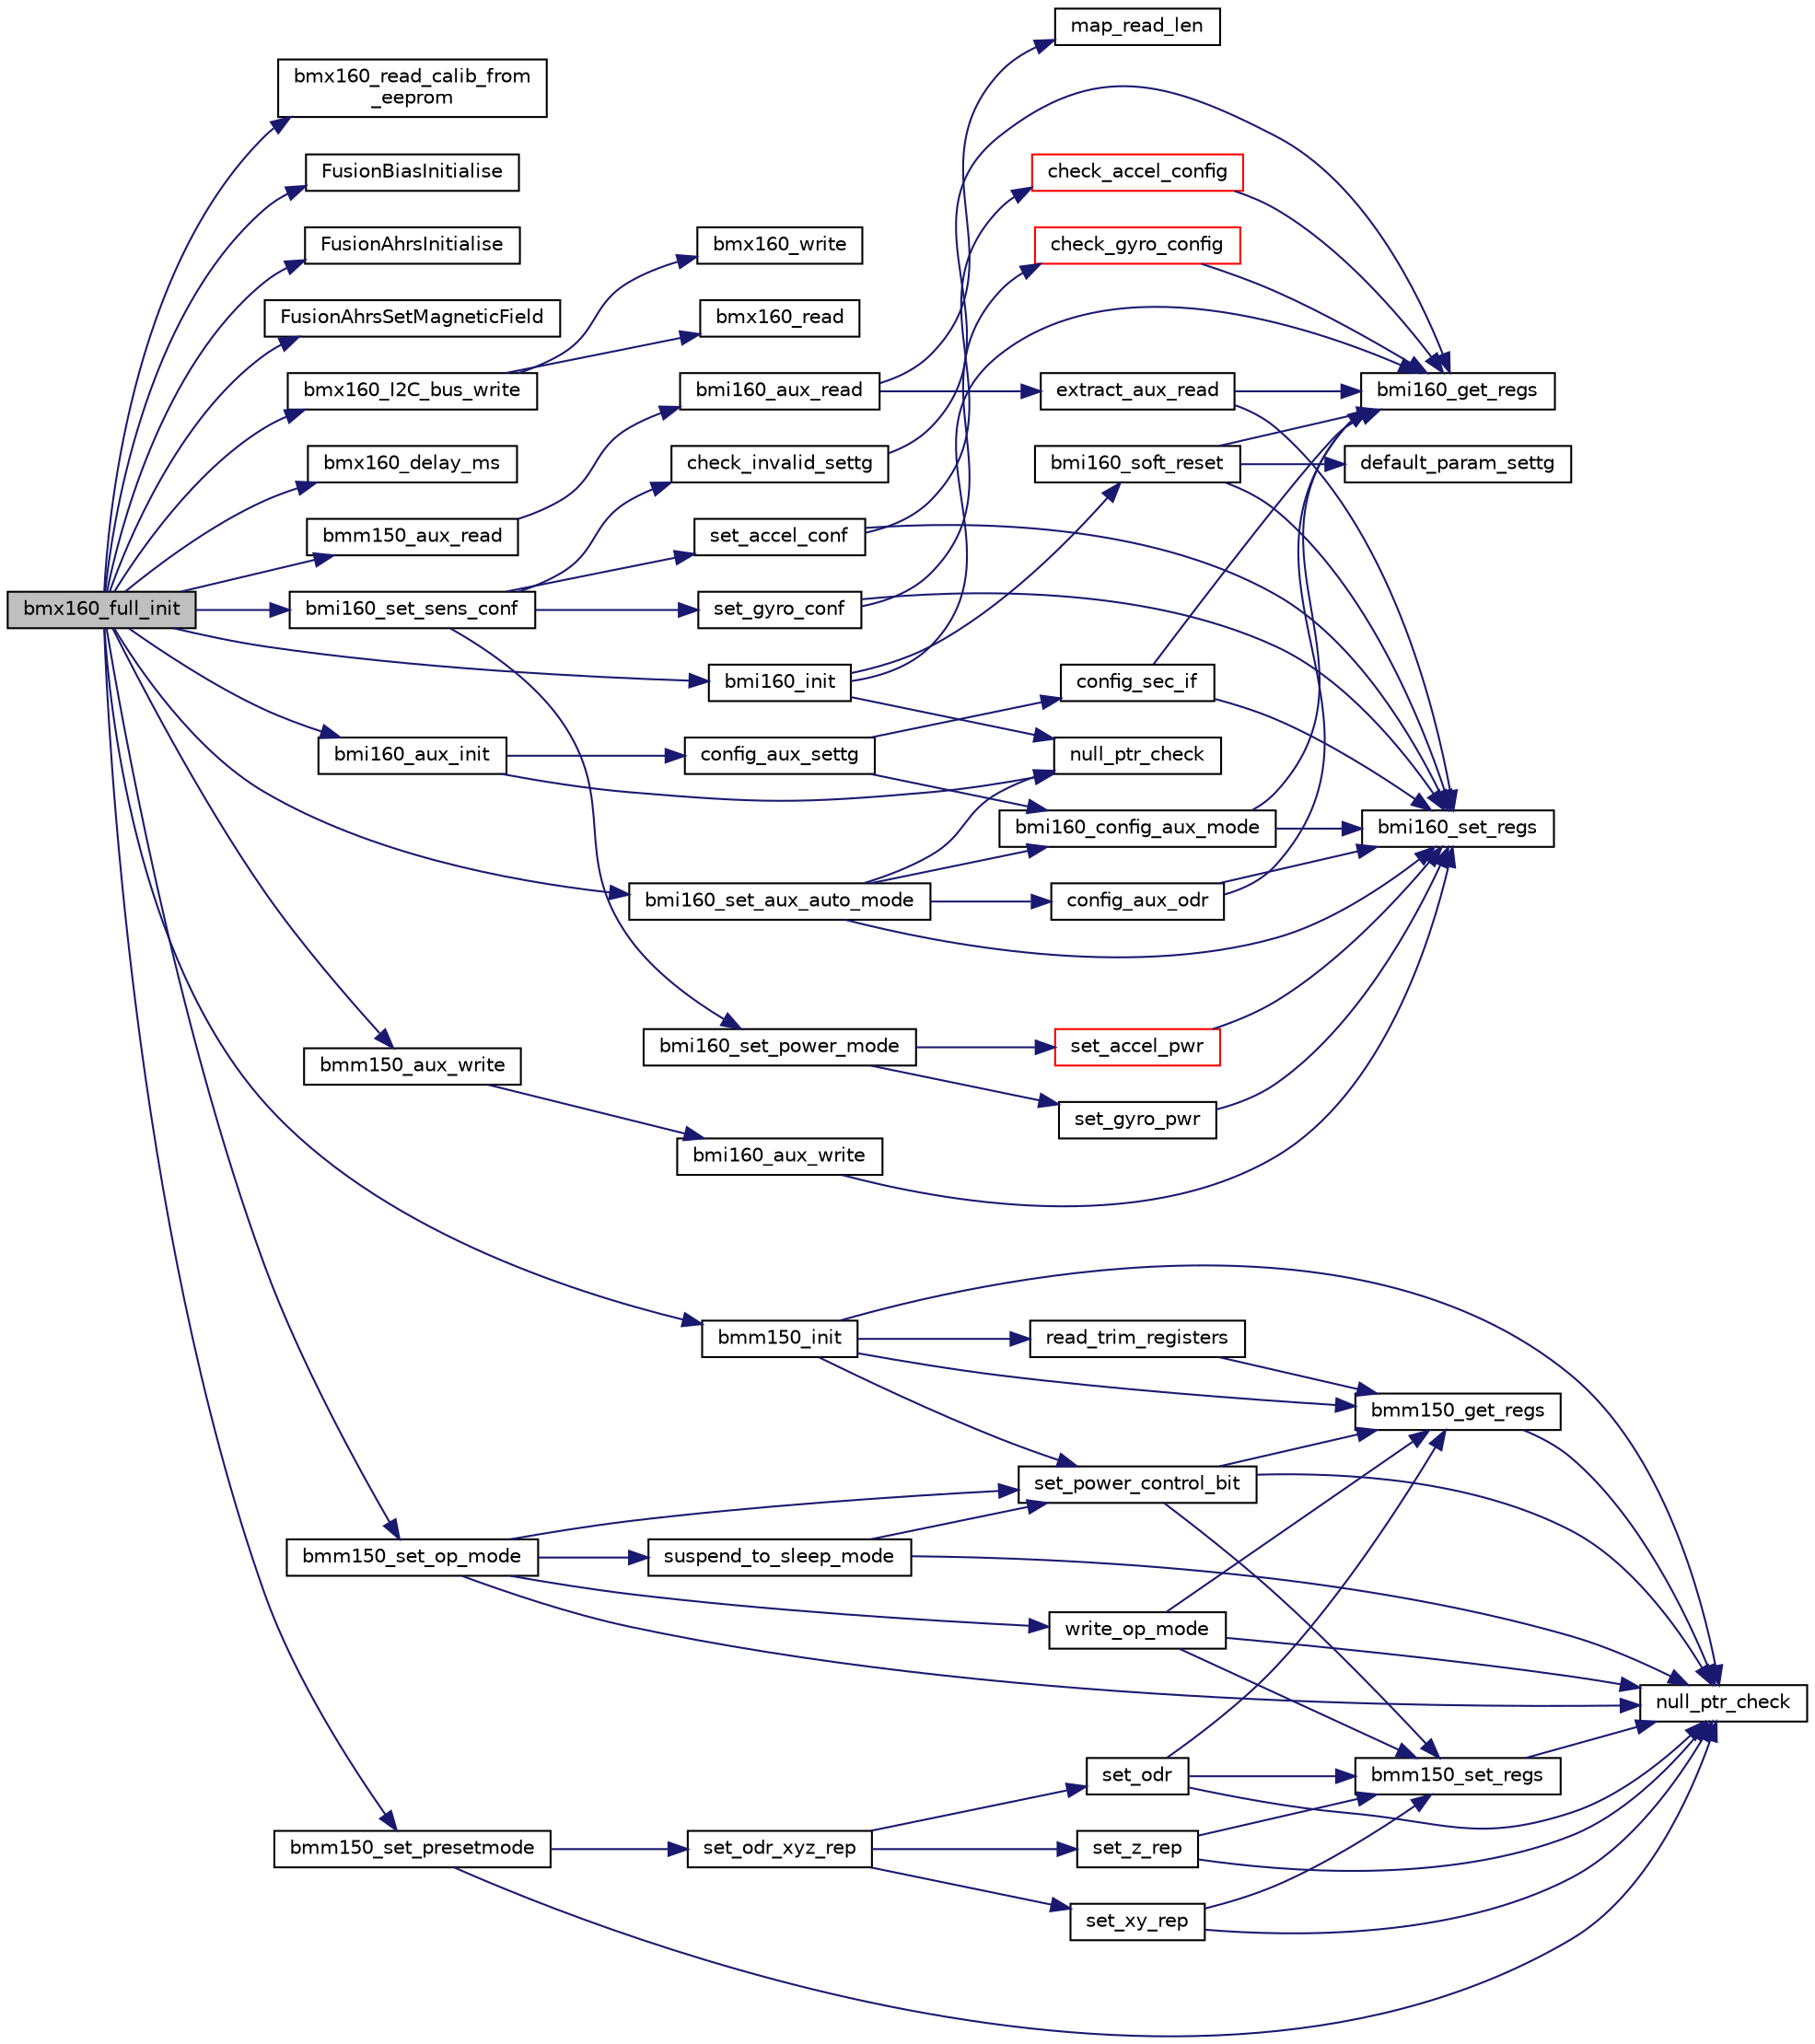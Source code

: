 digraph "bmx160_full_init"
{
  edge [fontname="Helvetica",fontsize="10",labelfontname="Helvetica",labelfontsize="10"];
  node [fontname="Helvetica",fontsize="10",shape=record];
  rankdir="LR";
  Node1 [label="bmx160_full_init",height=0.2,width=0.4,color="black", fillcolor="grey75", style="filled", fontcolor="black"];
  Node1 -> Node2 [color="midnightblue",fontsize="10",style="solid",fontname="Helvetica"];
  Node2 [label="bmx160_read_calib_from\l_eeprom",height=0.2,width=0.4,color="black", fillcolor="white", style="filled",URL="$group___b_m_x160.html#gaa63455ae5399148828ded823bdbf22ba"];
  Node1 -> Node3 [color="midnightblue",fontsize="10",style="solid",fontname="Helvetica"];
  Node3 [label="FusionBiasInitialise",height=0.2,width=0.4,color="black", fillcolor="white", style="filled",URL="$_fusion_bias_8c.html#a3360ac56dd75c9ff3a6afd3d54c8c0d2",tooltip="Initialises the gyroscope bias correction algorithm. "];
  Node1 -> Node4 [color="midnightblue",fontsize="10",style="solid",fontname="Helvetica"];
  Node4 [label="FusionAhrsInitialise",height=0.2,width=0.4,color="black", fillcolor="white", style="filled",URL="$_fusion_ahrs_8c.html#a568994ef9b159dbc200a0cdadc79ed90",tooltip="Initialises the AHRS algorithm structure. "];
  Node1 -> Node5 [color="midnightblue",fontsize="10",style="solid",fontname="Helvetica"];
  Node5 [label="FusionAhrsSetMagneticField",height=0.2,width=0.4,color="black", fillcolor="white", style="filled",URL="$_fusion_ahrs_8c.html#aee13f8ed82a6a684013c7227b87197c8",tooltip="Sets the minimum and maximum valid magnetic field magnitudes in uT. "];
  Node1 -> Node6 [color="midnightblue",fontsize="10",style="solid",fontname="Helvetica"];
  Node6 [label="bmx160_I2C_bus_write",height=0.2,width=0.4,color="black", fillcolor="white", style="filled",URL="$group___b_m_x160.html#gad8db7cde72be48b6d268b6deac45002a"];
  Node6 -> Node7 [color="midnightblue",fontsize="10",style="solid",fontname="Helvetica"];
  Node7 [label="bmx160_write",height=0.2,width=0.4,color="black", fillcolor="white", style="filled",URL="$group___b_m_x160.html#gae7be93f63edc7f69dd40264fa013d61b"];
  Node6 -> Node8 [color="midnightblue",fontsize="10",style="solid",fontname="Helvetica"];
  Node8 [label="bmx160_read",height=0.2,width=0.4,color="black", fillcolor="white", style="filled",URL="$group___b_m_x160.html#ga7bf955a507181f89471d728bd2762956"];
  Node1 -> Node9 [color="midnightblue",fontsize="10",style="solid",fontname="Helvetica"];
  Node9 [label="bmx160_delay_ms",height=0.2,width=0.4,color="black", fillcolor="white", style="filled",URL="$group___b_m_x160.html#ga3a4faab4353dc9146acac90c0c1c1d7b"];
  Node1 -> Node10 [color="midnightblue",fontsize="10",style="solid",fontname="Helvetica"];
  Node10 [label="bmm150_aux_read",height=0.2,width=0.4,color="black", fillcolor="white", style="filled",URL="$group___b_m_x160.html#ga49973b7d3a711bf0b288827eea6147d8"];
  Node10 -> Node11 [color="midnightblue",fontsize="10",style="solid",fontname="Helvetica"];
  Node11 [label="bmi160_aux_read",height=0.2,width=0.4,color="black", fillcolor="white", style="filled",URL="$bmi160_8c.html#ab7dba610f920f63a03e84d80be2aa4db",tooltip="This API reads the mention no of byte of data from the given register address of auxiliary sensor..."];
  Node11 -> Node12 [color="midnightblue",fontsize="10",style="solid",fontname="Helvetica"];
  Node12 [label="map_read_len",height=0.2,width=0.4,color="black", fillcolor="white", style="filled",URL="$bmi160_8c.html#a5ed8ca54fd90a4b2a9ebfe72311e0af7",tooltip="This API maps the actual burst read length set by user. "];
  Node11 -> Node13 [color="midnightblue",fontsize="10",style="solid",fontname="Helvetica"];
  Node13 [label="extract_aux_read",height=0.2,width=0.4,color="black", fillcolor="white", style="filled",URL="$bmi160_8c.html#a7c63c7f5da08c918629812896337223a",tooltip="This API extract the read data from auxiliary sensor. "];
  Node13 -> Node14 [color="midnightblue",fontsize="10",style="solid",fontname="Helvetica"];
  Node14 [label="bmi160_set_regs",height=0.2,width=0.4,color="black", fillcolor="white", style="filled",URL="$bmi160_8c.html#a5bea435582a9fdb2c331f64b61e0d6c5",tooltip="This API writes the given data to the register address of sensor. "];
  Node13 -> Node15 [color="midnightblue",fontsize="10",style="solid",fontname="Helvetica"];
  Node15 [label="bmi160_get_regs",height=0.2,width=0.4,color="black", fillcolor="white", style="filled",URL="$bmi160_8c.html#a9bebc4a575526f49e625a87de9478e04",tooltip="This API reads the data from the given register address of sensor. "];
  Node1 -> Node16 [color="midnightblue",fontsize="10",style="solid",fontname="Helvetica"];
  Node16 [label="bmm150_aux_write",height=0.2,width=0.4,color="black", fillcolor="white", style="filled",URL="$group___b_m_x160.html#gabdcbb50b9992b83fc2a9978e5a85b3f7"];
  Node16 -> Node17 [color="midnightblue",fontsize="10",style="solid",fontname="Helvetica"];
  Node17 [label="bmi160_aux_write",height=0.2,width=0.4,color="black", fillcolor="white", style="filled",URL="$bmi160_8c.html#a2c95d58ed7b50773fae5d97173fc6cb6",tooltip="This API writes the mention no of byte of data to the given register address of auxiliary sensor..."];
  Node17 -> Node14 [color="midnightblue",fontsize="10",style="solid",fontname="Helvetica"];
  Node1 -> Node18 [color="midnightblue",fontsize="10",style="solid",fontname="Helvetica"];
  Node18 [label="bmi160_init",height=0.2,width=0.4,color="black", fillcolor="white", style="filled",URL="$bmi160_8c.html#a7a2e8b832a4cb12b441cba7371d73f6a",tooltip="This API is the entry point for sensor.It performs the selection of I2C/SPI read mechanism according ..."];
  Node18 -> Node19 [color="midnightblue",fontsize="10",style="solid",fontname="Helvetica"];
  Node19 [label="null_ptr_check",height=0.2,width=0.4,color="black", fillcolor="white", style="filled",URL="$bmi160_8c.html#a7c59ba614abc7775f4bfcf6bf6dc3f0e",tooltip="This API is used to validate the device structure pointer for null conditions. "];
  Node18 -> Node15 [color="midnightblue",fontsize="10",style="solid",fontname="Helvetica"];
  Node18 -> Node20 [color="midnightblue",fontsize="10",style="solid",fontname="Helvetica"];
  Node20 [label="bmi160_soft_reset",height=0.2,width=0.4,color="black", fillcolor="white", style="filled",URL="$bmi160_8c.html#aa047f8bacbc2a9c14ff70841304c04d0",tooltip="This API resets and restarts the device. All register values are overwritten with default parameters..."];
  Node20 -> Node14 [color="midnightblue",fontsize="10",style="solid",fontname="Helvetica"];
  Node20 -> Node15 [color="midnightblue",fontsize="10",style="solid",fontname="Helvetica"];
  Node20 -> Node21 [color="midnightblue",fontsize="10",style="solid",fontname="Helvetica"];
  Node21 [label="default_param_settg",height=0.2,width=0.4,color="black", fillcolor="white", style="filled",URL="$bmi160_8c.html#aa27f4ba5c1d4f54a2a6223627ef4ea55",tooltip="This API sets the default configuration parameters of accel & gyro. Also maintain the previous state ..."];
  Node1 -> Node22 [color="midnightblue",fontsize="10",style="solid",fontname="Helvetica"];
  Node22 [label="bmi160_aux_init",height=0.2,width=0.4,color="black", fillcolor="white", style="filled",URL="$bmi160_8c.html#af9a909f6c1b3be1b33658b2f17632d35",tooltip="This API initialize the auxiliary sensor in order to access it. "];
  Node22 -> Node19 [color="midnightblue",fontsize="10",style="solid",fontname="Helvetica"];
  Node22 -> Node23 [color="midnightblue",fontsize="10",style="solid",fontname="Helvetica"];
  Node23 [label="config_aux_settg",height=0.2,width=0.4,color="black", fillcolor="white", style="filled",URL="$bmi160_8c.html#ab5a47e94f820032711a8cfed16a04c93",tooltip="This API configure the settings of auxiliary sensor. "];
  Node23 -> Node24 [color="midnightblue",fontsize="10",style="solid",fontname="Helvetica"];
  Node24 [label="config_sec_if",height=0.2,width=0.4,color="black", fillcolor="white", style="filled",URL="$bmi160_8c.html#a78859f2721d03969b80165e3536e063d",tooltip="This API enable the external mode configuration. "];
  Node24 -> Node14 [color="midnightblue",fontsize="10",style="solid",fontname="Helvetica"];
  Node24 -> Node15 [color="midnightblue",fontsize="10",style="solid",fontname="Helvetica"];
  Node23 -> Node25 [color="midnightblue",fontsize="10",style="solid",fontname="Helvetica"];
  Node25 [label="bmi160_config_aux_mode",height=0.2,width=0.4,color="black", fillcolor="white", style="filled",URL="$bmi160_8c.html#a1a57c45da550b97a5361e84b12f2d2a4",tooltip="This API configures the 0x4C register and settings like Auxiliary sensor manual enable/ disable and a..."];
  Node25 -> Node15 [color="midnightblue",fontsize="10",style="solid",fontname="Helvetica"];
  Node25 -> Node14 [color="midnightblue",fontsize="10",style="solid",fontname="Helvetica"];
  Node1 -> Node26 [color="midnightblue",fontsize="10",style="solid",fontname="Helvetica"];
  Node26 [label="bmm150_init",height=0.2,width=0.4,color="black", fillcolor="white", style="filled",URL="$bmm150_8c.html#ab4897d93fb8406c61d6bfab44de8c054",tooltip="This API is the entry point, Call this API before using other APIs. This API reads the chip-id of the..."];
  Node26 -> Node27 [color="midnightblue",fontsize="10",style="solid",fontname="Helvetica"];
  Node27 [label="null_ptr_check",height=0.2,width=0.4,color="black", fillcolor="white", style="filled",URL="$bmm150_8c.html#ab0bcb8de99dc3747e6249b8406c766dc",tooltip="This internal API is used to validate the device pointer for null conditions. "];
  Node26 -> Node28 [color="midnightblue",fontsize="10",style="solid",fontname="Helvetica"];
  Node28 [label="set_power_control_bit",height=0.2,width=0.4,color="black", fillcolor="white", style="filled",URL="$bmm150_8c.html#a6993dd74a330b7d027bacaac7c171d60",tooltip="This internal API sets/resets the power control bit of 0x4B register. "];
  Node28 -> Node27 [color="midnightblue",fontsize="10",style="solid",fontname="Helvetica"];
  Node28 -> Node29 [color="midnightblue",fontsize="10",style="solid",fontname="Helvetica"];
  Node29 [label="bmm150_get_regs",height=0.2,width=0.4,color="black", fillcolor="white", style="filled",URL="$bmm150_8c.html#ac3b65c846fa1d826b2addbbef4292a9c",tooltip="This API reads the data from the given register address of the sensor. "];
  Node29 -> Node27 [color="midnightblue",fontsize="10",style="solid",fontname="Helvetica"];
  Node28 -> Node30 [color="midnightblue",fontsize="10",style="solid",fontname="Helvetica"];
  Node30 [label="bmm150_set_regs",height=0.2,width=0.4,color="black", fillcolor="white", style="filled",URL="$bmm150_8c.html#a88285b4abe005f21a5cc9392dddb9de9",tooltip="This API writes the given data to the register address of the sensor. "];
  Node30 -> Node27 [color="midnightblue",fontsize="10",style="solid",fontname="Helvetica"];
  Node26 -> Node29 [color="midnightblue",fontsize="10",style="solid",fontname="Helvetica"];
  Node26 -> Node31 [color="midnightblue",fontsize="10",style="solid",fontname="Helvetica"];
  Node31 [label="read_trim_registers",height=0.2,width=0.4,color="black", fillcolor="white", style="filled",URL="$bmm150_8c.html#afae0aa165a547a065cd10b34b16a238a",tooltip="This internal API reads the trim registers of the sensor and stores the trim values in the \"trim_data..."];
  Node31 -> Node29 [color="midnightblue",fontsize="10",style="solid",fontname="Helvetica"];
  Node1 -> Node32 [color="midnightblue",fontsize="10",style="solid",fontname="Helvetica"];
  Node32 [label="bmi160_set_sens_conf",height=0.2,width=0.4,color="black", fillcolor="white", style="filled",URL="$bmi160_8c.html#ab098d2c7fda2965b1699ae13d2a8ffc8",tooltip="This API configures the power mode, range and bandwidth of sensor. "];
  Node32 -> Node33 [color="midnightblue",fontsize="10",style="solid",fontname="Helvetica"];
  Node33 [label="set_accel_conf",height=0.2,width=0.4,color="black", fillcolor="white", style="filled",URL="$bmi160_8c.html#ab26d07d82b0d2cf6514e2c8399b512cf",tooltip="This API set the accel configuration. "];
  Node33 -> Node34 [color="midnightblue",fontsize="10",style="solid",fontname="Helvetica"];
  Node34 [label="check_accel_config",height=0.2,width=0.4,color="red", fillcolor="white", style="filled",URL="$bmi160_8c.html#ad5d8ba2079f821934b6314e535e32391",tooltip="This API check the accel configuration. "];
  Node34 -> Node15 [color="midnightblue",fontsize="10",style="solid",fontname="Helvetica"];
  Node33 -> Node14 [color="midnightblue",fontsize="10",style="solid",fontname="Helvetica"];
  Node32 -> Node35 [color="midnightblue",fontsize="10",style="solid",fontname="Helvetica"];
  Node35 [label="set_gyro_conf",height=0.2,width=0.4,color="black", fillcolor="white", style="filled",URL="$bmi160_8c.html#a569ccaf7f9e93552375bd931532b3fa0",tooltip="This API set the gyro configuration. "];
  Node35 -> Node36 [color="midnightblue",fontsize="10",style="solid",fontname="Helvetica"];
  Node36 [label="check_gyro_config",height=0.2,width=0.4,color="red", fillcolor="white", style="filled",URL="$bmi160_8c.html#ae220f75be9ef4118d6a10f2fbc7d5f39",tooltip="This API check the gyro configuration. "];
  Node36 -> Node15 [color="midnightblue",fontsize="10",style="solid",fontname="Helvetica"];
  Node35 -> Node14 [color="midnightblue",fontsize="10",style="solid",fontname="Helvetica"];
  Node32 -> Node37 [color="midnightblue",fontsize="10",style="solid",fontname="Helvetica"];
  Node37 [label="bmi160_set_power_mode",height=0.2,width=0.4,color="black", fillcolor="white", style="filled",URL="$bmi160_8c.html#a897ca5f1bfbcd1385ace2c05f9f4aef6",tooltip="This API sets the power mode of the sensor. "];
  Node37 -> Node38 [color="midnightblue",fontsize="10",style="solid",fontname="Helvetica"];
  Node38 [label="set_accel_pwr",height=0.2,width=0.4,color="red", fillcolor="white", style="filled",URL="$bmi160_8c.html#a5008db1759072b81bb4e971bba1d892d",tooltip="This API sets the accel power mode. "];
  Node38 -> Node14 [color="midnightblue",fontsize="10",style="solid",fontname="Helvetica"];
  Node37 -> Node39 [color="midnightblue",fontsize="10",style="solid",fontname="Helvetica"];
  Node39 [label="set_gyro_pwr",height=0.2,width=0.4,color="black", fillcolor="white", style="filled",URL="$bmi160_8c.html#af8658ccaf254acd34799e0f2b70da40a",tooltip="This API sets the gyro power mode. "];
  Node39 -> Node14 [color="midnightblue",fontsize="10",style="solid",fontname="Helvetica"];
  Node32 -> Node40 [color="midnightblue",fontsize="10",style="solid",fontname="Helvetica"];
  Node40 [label="check_invalid_settg",height=0.2,width=0.4,color="black", fillcolor="white", style="filled",URL="$bmi160_8c.html#a5b556e4ad9ecd78bffbecf001be144a7",tooltip="This API checks the invalid settings for ODR & Bw for Accel and Gyro. "];
  Node40 -> Node15 [color="midnightblue",fontsize="10",style="solid",fontname="Helvetica"];
  Node1 -> Node41 [color="midnightblue",fontsize="10",style="solid",fontname="Helvetica"];
  Node41 [label="bmm150_set_presetmode",height=0.2,width=0.4,color="black", fillcolor="white", style="filled",URL="$bmm150_8c.html#afbd9773c2f5c5645d60231f0ba7e8626",tooltip="This API is used to set the preset mode of the sensor. "];
  Node41 -> Node27 [color="midnightblue",fontsize="10",style="solid",fontname="Helvetica"];
  Node41 -> Node42 [color="midnightblue",fontsize="10",style="solid",fontname="Helvetica"];
  Node42 [label="set_odr_xyz_rep",height=0.2,width=0.4,color="black", fillcolor="white", style="filled",URL="$bmm150_8c.html#ac1a4774d6bb9b0fcfda59158a98ef465",tooltip="This internal API sets the preset mode ODR and repetition settings. "];
  Node42 -> Node43 [color="midnightblue",fontsize="10",style="solid",fontname="Helvetica"];
  Node43 [label="set_odr",height=0.2,width=0.4,color="black", fillcolor="white", style="filled",URL="$bmm150_8c.html#ad3d81d796a201824254430b916f9a9f2",tooltip="This internal API is used to set the output data rate of the sensor. "];
  Node43 -> Node27 [color="midnightblue",fontsize="10",style="solid",fontname="Helvetica"];
  Node43 -> Node29 [color="midnightblue",fontsize="10",style="solid",fontname="Helvetica"];
  Node43 -> Node30 [color="midnightblue",fontsize="10",style="solid",fontname="Helvetica"];
  Node42 -> Node44 [color="midnightblue",fontsize="10",style="solid",fontname="Helvetica"];
  Node44 [label="set_xy_rep",height=0.2,width=0.4,color="black", fillcolor="white", style="filled",URL="$bmm150_8c.html#a3c1a0e8617bf8131b75ba87c61e5163b",tooltip="This internal API sets the xy repetition value in the 0x51 register. "];
  Node44 -> Node27 [color="midnightblue",fontsize="10",style="solid",fontname="Helvetica"];
  Node44 -> Node30 [color="midnightblue",fontsize="10",style="solid",fontname="Helvetica"];
  Node42 -> Node45 [color="midnightblue",fontsize="10",style="solid",fontname="Helvetica"];
  Node45 [label="set_z_rep",height=0.2,width=0.4,color="black", fillcolor="white", style="filled",URL="$bmm150_8c.html#a9c8c78368d451831e923427b8cb04d7e",tooltip="This internal API sets the z repetition value in the 0x52 register. "];
  Node45 -> Node27 [color="midnightblue",fontsize="10",style="solid",fontname="Helvetica"];
  Node45 -> Node30 [color="midnightblue",fontsize="10",style="solid",fontname="Helvetica"];
  Node1 -> Node46 [color="midnightblue",fontsize="10",style="solid",fontname="Helvetica"];
  Node46 [label="bmm150_set_op_mode",height=0.2,width=0.4,color="black", fillcolor="white", style="filled",URL="$bmm150_8c.html#a6b8ebfb4d731d5880ef87ecffc72a43b",tooltip="This API is used to set the power mode of the sensor. "];
  Node46 -> Node27 [color="midnightblue",fontsize="10",style="solid",fontname="Helvetica"];
  Node46 -> Node47 [color="midnightblue",fontsize="10",style="solid",fontname="Helvetica"];
  Node47 [label="suspend_to_sleep_mode",height=0.2,width=0.4,color="black", fillcolor="white", style="filled",URL="$bmm150_8c.html#ae51227155af8be9eabcfe2dfb2095e8e",tooltip="This internal API sets the device from suspend to sleep mode by setting the power control bit to &#39;1&#39; ..."];
  Node47 -> Node27 [color="midnightblue",fontsize="10",style="solid",fontname="Helvetica"];
  Node47 -> Node28 [color="midnightblue",fontsize="10",style="solid",fontname="Helvetica"];
  Node46 -> Node48 [color="midnightblue",fontsize="10",style="solid",fontname="Helvetica"];
  Node48 [label="write_op_mode",height=0.2,width=0.4,color="black", fillcolor="white", style="filled",URL="$bmm150_8c.html#aace6cf6fa7ba10416b302d77a4e955c4",tooltip="This internal API writes the op_mode value in the Opmode bits (bits 1 and 2) of 0x4C register..."];
  Node48 -> Node27 [color="midnightblue",fontsize="10",style="solid",fontname="Helvetica"];
  Node48 -> Node29 [color="midnightblue",fontsize="10",style="solid",fontname="Helvetica"];
  Node48 -> Node30 [color="midnightblue",fontsize="10",style="solid",fontname="Helvetica"];
  Node46 -> Node28 [color="midnightblue",fontsize="10",style="solid",fontname="Helvetica"];
  Node1 -> Node49 [color="midnightblue",fontsize="10",style="solid",fontname="Helvetica"];
  Node49 [label="bmi160_set_aux_auto_mode",height=0.2,width=0.4,color="black", fillcolor="white", style="filled",URL="$bmi160_8c.html#ae2a0b717765bc2ee40c0fb92d2f819d2",tooltip="This API is used to setup the auxiliary sensor of bmi160 in auto mode Thus enabling the auto update o..."];
  Node49 -> Node19 [color="midnightblue",fontsize="10",style="solid",fontname="Helvetica"];
  Node49 -> Node14 [color="midnightblue",fontsize="10",style="solid",fontname="Helvetica"];
  Node49 -> Node50 [color="midnightblue",fontsize="10",style="solid",fontname="Helvetica"];
  Node50 [label="config_aux_odr",height=0.2,width=0.4,color="black", fillcolor="white", style="filled",URL="$bmi160_8c.html#aca84a8fb0fa042fc651a230a82c40ab0",tooltip="This API configure the ODR of the auxiliary sensor. "];
  Node50 -> Node15 [color="midnightblue",fontsize="10",style="solid",fontname="Helvetica"];
  Node50 -> Node14 [color="midnightblue",fontsize="10",style="solid",fontname="Helvetica"];
  Node49 -> Node25 [color="midnightblue",fontsize="10",style="solid",fontname="Helvetica"];
}
